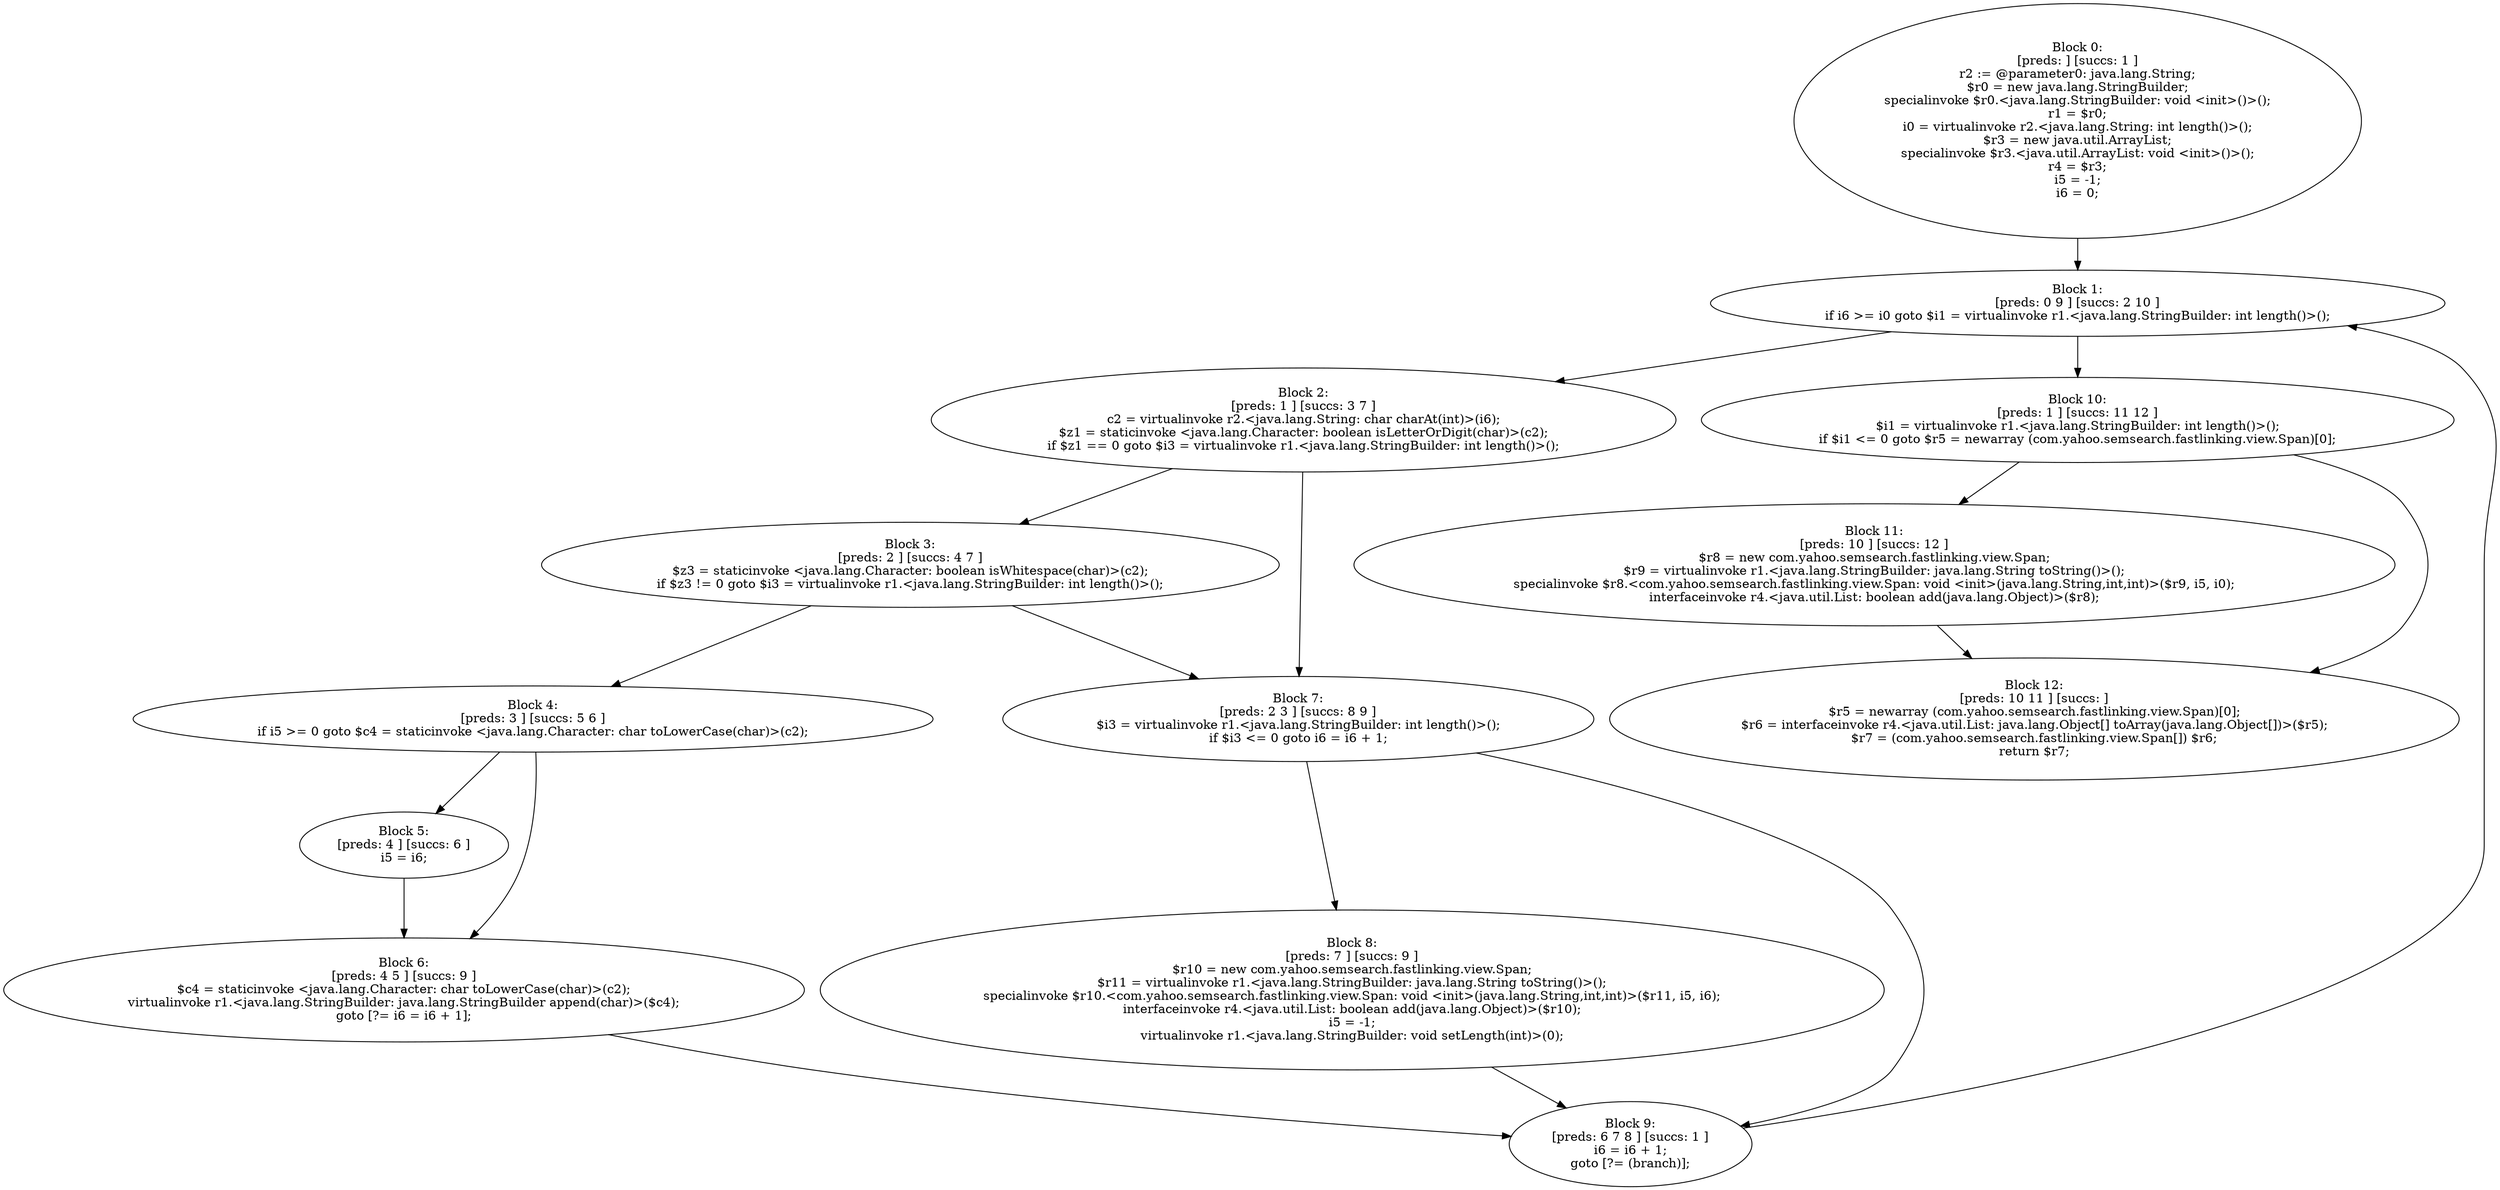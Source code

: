 digraph "unitGraph" {
    "Block 0:
[preds: ] [succs: 1 ]
r2 := @parameter0: java.lang.String;
$r0 = new java.lang.StringBuilder;
specialinvoke $r0.<java.lang.StringBuilder: void <init>()>();
r1 = $r0;
i0 = virtualinvoke r2.<java.lang.String: int length()>();
$r3 = new java.util.ArrayList;
specialinvoke $r3.<java.util.ArrayList: void <init>()>();
r4 = $r3;
i5 = -1;
i6 = 0;
"
    "Block 1:
[preds: 0 9 ] [succs: 2 10 ]
if i6 >= i0 goto $i1 = virtualinvoke r1.<java.lang.StringBuilder: int length()>();
"
    "Block 2:
[preds: 1 ] [succs: 3 7 ]
c2 = virtualinvoke r2.<java.lang.String: char charAt(int)>(i6);
$z1 = staticinvoke <java.lang.Character: boolean isLetterOrDigit(char)>(c2);
if $z1 == 0 goto $i3 = virtualinvoke r1.<java.lang.StringBuilder: int length()>();
"
    "Block 3:
[preds: 2 ] [succs: 4 7 ]
$z3 = staticinvoke <java.lang.Character: boolean isWhitespace(char)>(c2);
if $z3 != 0 goto $i3 = virtualinvoke r1.<java.lang.StringBuilder: int length()>();
"
    "Block 4:
[preds: 3 ] [succs: 5 6 ]
if i5 >= 0 goto $c4 = staticinvoke <java.lang.Character: char toLowerCase(char)>(c2);
"
    "Block 5:
[preds: 4 ] [succs: 6 ]
i5 = i6;
"
    "Block 6:
[preds: 4 5 ] [succs: 9 ]
$c4 = staticinvoke <java.lang.Character: char toLowerCase(char)>(c2);
virtualinvoke r1.<java.lang.StringBuilder: java.lang.StringBuilder append(char)>($c4);
goto [?= i6 = i6 + 1];
"
    "Block 7:
[preds: 2 3 ] [succs: 8 9 ]
$i3 = virtualinvoke r1.<java.lang.StringBuilder: int length()>();
if $i3 <= 0 goto i6 = i6 + 1;
"
    "Block 8:
[preds: 7 ] [succs: 9 ]
$r10 = new com.yahoo.semsearch.fastlinking.view.Span;
$r11 = virtualinvoke r1.<java.lang.StringBuilder: java.lang.String toString()>();
specialinvoke $r10.<com.yahoo.semsearch.fastlinking.view.Span: void <init>(java.lang.String,int,int)>($r11, i5, i6);
interfaceinvoke r4.<java.util.List: boolean add(java.lang.Object)>($r10);
i5 = -1;
virtualinvoke r1.<java.lang.StringBuilder: void setLength(int)>(0);
"
    "Block 9:
[preds: 6 7 8 ] [succs: 1 ]
i6 = i6 + 1;
goto [?= (branch)];
"
    "Block 10:
[preds: 1 ] [succs: 11 12 ]
$i1 = virtualinvoke r1.<java.lang.StringBuilder: int length()>();
if $i1 <= 0 goto $r5 = newarray (com.yahoo.semsearch.fastlinking.view.Span)[0];
"
    "Block 11:
[preds: 10 ] [succs: 12 ]
$r8 = new com.yahoo.semsearch.fastlinking.view.Span;
$r9 = virtualinvoke r1.<java.lang.StringBuilder: java.lang.String toString()>();
specialinvoke $r8.<com.yahoo.semsearch.fastlinking.view.Span: void <init>(java.lang.String,int,int)>($r9, i5, i0);
interfaceinvoke r4.<java.util.List: boolean add(java.lang.Object)>($r8);
"
    "Block 12:
[preds: 10 11 ] [succs: ]
$r5 = newarray (com.yahoo.semsearch.fastlinking.view.Span)[0];
$r6 = interfaceinvoke r4.<java.util.List: java.lang.Object[] toArray(java.lang.Object[])>($r5);
$r7 = (com.yahoo.semsearch.fastlinking.view.Span[]) $r6;
return $r7;
"
    "Block 0:
[preds: ] [succs: 1 ]
r2 := @parameter0: java.lang.String;
$r0 = new java.lang.StringBuilder;
specialinvoke $r0.<java.lang.StringBuilder: void <init>()>();
r1 = $r0;
i0 = virtualinvoke r2.<java.lang.String: int length()>();
$r3 = new java.util.ArrayList;
specialinvoke $r3.<java.util.ArrayList: void <init>()>();
r4 = $r3;
i5 = -1;
i6 = 0;
"->"Block 1:
[preds: 0 9 ] [succs: 2 10 ]
if i6 >= i0 goto $i1 = virtualinvoke r1.<java.lang.StringBuilder: int length()>();
";
    "Block 1:
[preds: 0 9 ] [succs: 2 10 ]
if i6 >= i0 goto $i1 = virtualinvoke r1.<java.lang.StringBuilder: int length()>();
"->"Block 2:
[preds: 1 ] [succs: 3 7 ]
c2 = virtualinvoke r2.<java.lang.String: char charAt(int)>(i6);
$z1 = staticinvoke <java.lang.Character: boolean isLetterOrDigit(char)>(c2);
if $z1 == 0 goto $i3 = virtualinvoke r1.<java.lang.StringBuilder: int length()>();
";
    "Block 1:
[preds: 0 9 ] [succs: 2 10 ]
if i6 >= i0 goto $i1 = virtualinvoke r1.<java.lang.StringBuilder: int length()>();
"->"Block 10:
[preds: 1 ] [succs: 11 12 ]
$i1 = virtualinvoke r1.<java.lang.StringBuilder: int length()>();
if $i1 <= 0 goto $r5 = newarray (com.yahoo.semsearch.fastlinking.view.Span)[0];
";
    "Block 2:
[preds: 1 ] [succs: 3 7 ]
c2 = virtualinvoke r2.<java.lang.String: char charAt(int)>(i6);
$z1 = staticinvoke <java.lang.Character: boolean isLetterOrDigit(char)>(c2);
if $z1 == 0 goto $i3 = virtualinvoke r1.<java.lang.StringBuilder: int length()>();
"->"Block 3:
[preds: 2 ] [succs: 4 7 ]
$z3 = staticinvoke <java.lang.Character: boolean isWhitespace(char)>(c2);
if $z3 != 0 goto $i3 = virtualinvoke r1.<java.lang.StringBuilder: int length()>();
";
    "Block 2:
[preds: 1 ] [succs: 3 7 ]
c2 = virtualinvoke r2.<java.lang.String: char charAt(int)>(i6);
$z1 = staticinvoke <java.lang.Character: boolean isLetterOrDigit(char)>(c2);
if $z1 == 0 goto $i3 = virtualinvoke r1.<java.lang.StringBuilder: int length()>();
"->"Block 7:
[preds: 2 3 ] [succs: 8 9 ]
$i3 = virtualinvoke r1.<java.lang.StringBuilder: int length()>();
if $i3 <= 0 goto i6 = i6 + 1;
";
    "Block 3:
[preds: 2 ] [succs: 4 7 ]
$z3 = staticinvoke <java.lang.Character: boolean isWhitespace(char)>(c2);
if $z3 != 0 goto $i3 = virtualinvoke r1.<java.lang.StringBuilder: int length()>();
"->"Block 4:
[preds: 3 ] [succs: 5 6 ]
if i5 >= 0 goto $c4 = staticinvoke <java.lang.Character: char toLowerCase(char)>(c2);
";
    "Block 3:
[preds: 2 ] [succs: 4 7 ]
$z3 = staticinvoke <java.lang.Character: boolean isWhitespace(char)>(c2);
if $z3 != 0 goto $i3 = virtualinvoke r1.<java.lang.StringBuilder: int length()>();
"->"Block 7:
[preds: 2 3 ] [succs: 8 9 ]
$i3 = virtualinvoke r1.<java.lang.StringBuilder: int length()>();
if $i3 <= 0 goto i6 = i6 + 1;
";
    "Block 4:
[preds: 3 ] [succs: 5 6 ]
if i5 >= 0 goto $c4 = staticinvoke <java.lang.Character: char toLowerCase(char)>(c2);
"->"Block 5:
[preds: 4 ] [succs: 6 ]
i5 = i6;
";
    "Block 4:
[preds: 3 ] [succs: 5 6 ]
if i5 >= 0 goto $c4 = staticinvoke <java.lang.Character: char toLowerCase(char)>(c2);
"->"Block 6:
[preds: 4 5 ] [succs: 9 ]
$c4 = staticinvoke <java.lang.Character: char toLowerCase(char)>(c2);
virtualinvoke r1.<java.lang.StringBuilder: java.lang.StringBuilder append(char)>($c4);
goto [?= i6 = i6 + 1];
";
    "Block 5:
[preds: 4 ] [succs: 6 ]
i5 = i6;
"->"Block 6:
[preds: 4 5 ] [succs: 9 ]
$c4 = staticinvoke <java.lang.Character: char toLowerCase(char)>(c2);
virtualinvoke r1.<java.lang.StringBuilder: java.lang.StringBuilder append(char)>($c4);
goto [?= i6 = i6 + 1];
";
    "Block 6:
[preds: 4 5 ] [succs: 9 ]
$c4 = staticinvoke <java.lang.Character: char toLowerCase(char)>(c2);
virtualinvoke r1.<java.lang.StringBuilder: java.lang.StringBuilder append(char)>($c4);
goto [?= i6 = i6 + 1];
"->"Block 9:
[preds: 6 7 8 ] [succs: 1 ]
i6 = i6 + 1;
goto [?= (branch)];
";
    "Block 7:
[preds: 2 3 ] [succs: 8 9 ]
$i3 = virtualinvoke r1.<java.lang.StringBuilder: int length()>();
if $i3 <= 0 goto i6 = i6 + 1;
"->"Block 8:
[preds: 7 ] [succs: 9 ]
$r10 = new com.yahoo.semsearch.fastlinking.view.Span;
$r11 = virtualinvoke r1.<java.lang.StringBuilder: java.lang.String toString()>();
specialinvoke $r10.<com.yahoo.semsearch.fastlinking.view.Span: void <init>(java.lang.String,int,int)>($r11, i5, i6);
interfaceinvoke r4.<java.util.List: boolean add(java.lang.Object)>($r10);
i5 = -1;
virtualinvoke r1.<java.lang.StringBuilder: void setLength(int)>(0);
";
    "Block 7:
[preds: 2 3 ] [succs: 8 9 ]
$i3 = virtualinvoke r1.<java.lang.StringBuilder: int length()>();
if $i3 <= 0 goto i6 = i6 + 1;
"->"Block 9:
[preds: 6 7 8 ] [succs: 1 ]
i6 = i6 + 1;
goto [?= (branch)];
";
    "Block 8:
[preds: 7 ] [succs: 9 ]
$r10 = new com.yahoo.semsearch.fastlinking.view.Span;
$r11 = virtualinvoke r1.<java.lang.StringBuilder: java.lang.String toString()>();
specialinvoke $r10.<com.yahoo.semsearch.fastlinking.view.Span: void <init>(java.lang.String,int,int)>($r11, i5, i6);
interfaceinvoke r4.<java.util.List: boolean add(java.lang.Object)>($r10);
i5 = -1;
virtualinvoke r1.<java.lang.StringBuilder: void setLength(int)>(0);
"->"Block 9:
[preds: 6 7 8 ] [succs: 1 ]
i6 = i6 + 1;
goto [?= (branch)];
";
    "Block 9:
[preds: 6 7 8 ] [succs: 1 ]
i6 = i6 + 1;
goto [?= (branch)];
"->"Block 1:
[preds: 0 9 ] [succs: 2 10 ]
if i6 >= i0 goto $i1 = virtualinvoke r1.<java.lang.StringBuilder: int length()>();
";
    "Block 10:
[preds: 1 ] [succs: 11 12 ]
$i1 = virtualinvoke r1.<java.lang.StringBuilder: int length()>();
if $i1 <= 0 goto $r5 = newarray (com.yahoo.semsearch.fastlinking.view.Span)[0];
"->"Block 11:
[preds: 10 ] [succs: 12 ]
$r8 = new com.yahoo.semsearch.fastlinking.view.Span;
$r9 = virtualinvoke r1.<java.lang.StringBuilder: java.lang.String toString()>();
specialinvoke $r8.<com.yahoo.semsearch.fastlinking.view.Span: void <init>(java.lang.String,int,int)>($r9, i5, i0);
interfaceinvoke r4.<java.util.List: boolean add(java.lang.Object)>($r8);
";
    "Block 10:
[preds: 1 ] [succs: 11 12 ]
$i1 = virtualinvoke r1.<java.lang.StringBuilder: int length()>();
if $i1 <= 0 goto $r5 = newarray (com.yahoo.semsearch.fastlinking.view.Span)[0];
"->"Block 12:
[preds: 10 11 ] [succs: ]
$r5 = newarray (com.yahoo.semsearch.fastlinking.view.Span)[0];
$r6 = interfaceinvoke r4.<java.util.List: java.lang.Object[] toArray(java.lang.Object[])>($r5);
$r7 = (com.yahoo.semsearch.fastlinking.view.Span[]) $r6;
return $r7;
";
    "Block 11:
[preds: 10 ] [succs: 12 ]
$r8 = new com.yahoo.semsearch.fastlinking.view.Span;
$r9 = virtualinvoke r1.<java.lang.StringBuilder: java.lang.String toString()>();
specialinvoke $r8.<com.yahoo.semsearch.fastlinking.view.Span: void <init>(java.lang.String,int,int)>($r9, i5, i0);
interfaceinvoke r4.<java.util.List: boolean add(java.lang.Object)>($r8);
"->"Block 12:
[preds: 10 11 ] [succs: ]
$r5 = newarray (com.yahoo.semsearch.fastlinking.view.Span)[0];
$r6 = interfaceinvoke r4.<java.util.List: java.lang.Object[] toArray(java.lang.Object[])>($r5);
$r7 = (com.yahoo.semsearch.fastlinking.view.Span[]) $r6;
return $r7;
";
}
